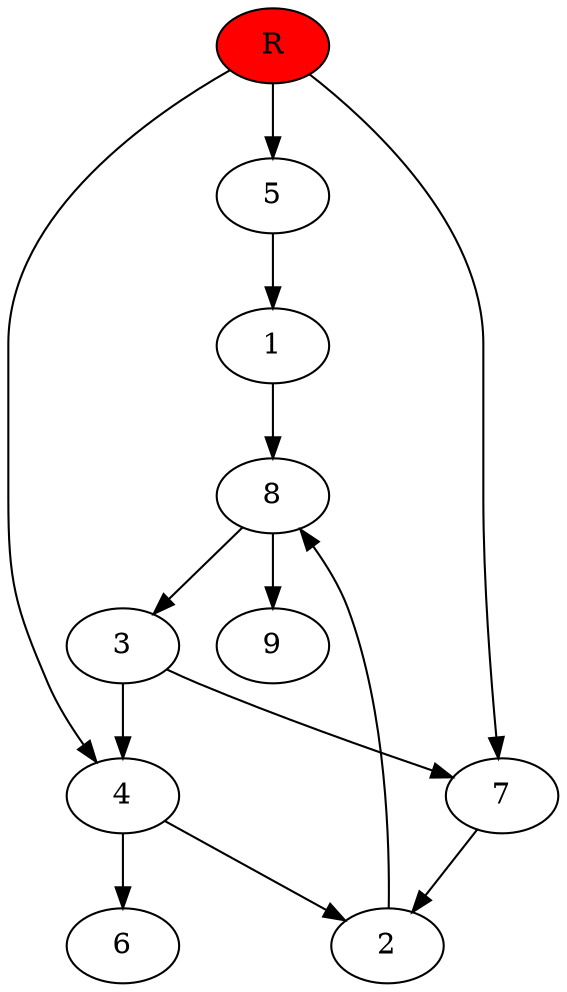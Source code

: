 digraph prb28487 {
	1
	2
	3
	4
	5
	6
	7
	8
	R [fillcolor="#ff0000" style=filled]
	1 -> 8
	2 -> 8
	3 -> 4
	3 -> 7
	4 -> 2
	4 -> 6
	5 -> 1
	7 -> 2
	8 -> 3
	8 -> 9
	R -> 4
	R -> 5
	R -> 7
}
